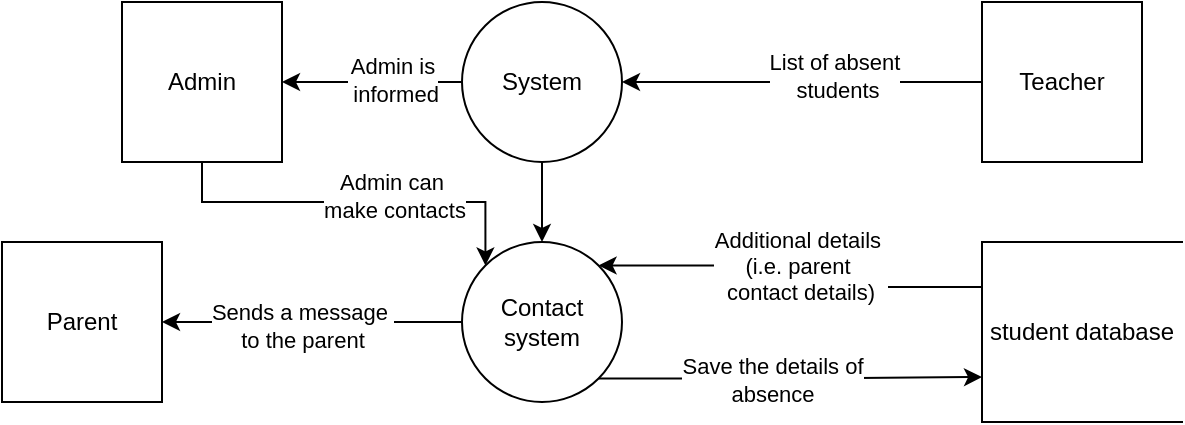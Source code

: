 <mxfile version="26.0.16">
  <diagram name="Page-1" id="IfHfpZL0jTTG3_Bh0oIq">
    <mxGraphModel dx="898" dy="412" grid="1" gridSize="10" guides="1" tooltips="1" connect="1" arrows="1" fold="1" page="1" pageScale="1" pageWidth="827" pageHeight="1169" math="0" shadow="0">
      <root>
        <mxCell id="0" />
        <mxCell id="1" parent="0" />
        <mxCell id="6O4c5sErOSXybksgxYzl-12" value="" style="edgeStyle=orthogonalEdgeStyle;rounded=0;orthogonalLoop=1;jettySize=auto;html=1;" edge="1" parent="1" source="6O4c5sErOSXybksgxYzl-1" target="6O4c5sErOSXybksgxYzl-11">
          <mxGeometry relative="1" as="geometry" />
        </mxCell>
        <mxCell id="6O4c5sErOSXybksgxYzl-25" style="edgeStyle=orthogonalEdgeStyle;rounded=0;orthogonalLoop=1;jettySize=auto;html=1;entryX=1;entryY=0.5;entryDx=0;entryDy=0;" edge="1" parent="1" source="6O4c5sErOSXybksgxYzl-1" target="6O4c5sErOSXybksgxYzl-23">
          <mxGeometry relative="1" as="geometry" />
        </mxCell>
        <mxCell id="6O4c5sErOSXybksgxYzl-26" value="Admin is&lt;div&gt;&amp;nbsp;informed&lt;/div&gt;" style="edgeLabel;html=1;align=center;verticalAlign=middle;resizable=0;points=[];" vertex="1" connectable="0" parent="6O4c5sErOSXybksgxYzl-25">
          <mxGeometry x="-0.218" y="-1" relative="1" as="geometry">
            <mxPoint as="offset" />
          </mxGeometry>
        </mxCell>
        <mxCell id="6O4c5sErOSXybksgxYzl-1" value="System" style="ellipse;whiteSpace=wrap;html=1;aspect=fixed;" vertex="1" parent="1">
          <mxGeometry x="310" y="150" width="80" height="80" as="geometry" />
        </mxCell>
        <mxCell id="6O4c5sErOSXybksgxYzl-3" style="edgeStyle=orthogonalEdgeStyle;rounded=0;orthogonalLoop=1;jettySize=auto;html=1;" edge="1" parent="1" source="6O4c5sErOSXybksgxYzl-2" target="6O4c5sErOSXybksgxYzl-1">
          <mxGeometry relative="1" as="geometry" />
        </mxCell>
        <mxCell id="6O4c5sErOSXybksgxYzl-4" value="List of absent&lt;div&gt;&amp;nbsp;students&lt;/div&gt;" style="edgeLabel;html=1;align=center;verticalAlign=middle;resizable=0;points=[];" vertex="1" connectable="0" parent="6O4c5sErOSXybksgxYzl-3">
          <mxGeometry x="-0.171" y="-3" relative="1" as="geometry">
            <mxPoint as="offset" />
          </mxGeometry>
        </mxCell>
        <mxCell id="6O4c5sErOSXybksgxYzl-2" value="Teacher" style="whiteSpace=wrap;html=1;aspect=fixed;" vertex="1" parent="1">
          <mxGeometry x="570" y="150" width="80" height="80" as="geometry" />
        </mxCell>
        <mxCell id="6O4c5sErOSXybksgxYzl-16" value="" style="edgeStyle=orthogonalEdgeStyle;rounded=0;orthogonalLoop=1;jettySize=auto;html=1;" edge="1" parent="1" source="6O4c5sErOSXybksgxYzl-11" target="6O4c5sErOSXybksgxYzl-15">
          <mxGeometry relative="1" as="geometry" />
        </mxCell>
        <mxCell id="6O4c5sErOSXybksgxYzl-17" value="Sends a message&amp;nbsp;&lt;div&gt;to the parent&lt;/div&gt;" style="edgeLabel;html=1;align=center;verticalAlign=middle;resizable=0;points=[];" vertex="1" connectable="0" parent="6O4c5sErOSXybksgxYzl-16">
          <mxGeometry x="0.075" y="2" relative="1" as="geometry">
            <mxPoint as="offset" />
          </mxGeometry>
        </mxCell>
        <mxCell id="6O4c5sErOSXybksgxYzl-20" style="edgeStyle=orthogonalEdgeStyle;rounded=0;orthogonalLoop=1;jettySize=auto;html=1;entryX=0;entryY=0.75;entryDx=0;entryDy=0;exitX=1;exitY=1;exitDx=0;exitDy=0;" edge="1" parent="1" source="6O4c5sErOSXybksgxYzl-11" target="6O4c5sErOSXybksgxYzl-14">
          <mxGeometry relative="1" as="geometry" />
        </mxCell>
        <mxCell id="6O4c5sErOSXybksgxYzl-21" value="Save the details of&lt;div&gt;absence&lt;/div&gt;" style="edgeLabel;html=1;align=center;verticalAlign=middle;resizable=0;points=[];" vertex="1" connectable="0" parent="6O4c5sErOSXybksgxYzl-20">
          <mxGeometry x="-0.099" relative="1" as="geometry">
            <mxPoint as="offset" />
          </mxGeometry>
        </mxCell>
        <mxCell id="6O4c5sErOSXybksgxYzl-11" value="Contact system" style="ellipse;whiteSpace=wrap;html=1;" vertex="1" parent="1">
          <mxGeometry x="310" y="270" width="80" height="80" as="geometry" />
        </mxCell>
        <mxCell id="6O4c5sErOSXybksgxYzl-13" value="Additional details&amp;nbsp;&lt;div&gt;(i.e. parent&amp;nbsp;&lt;/div&gt;&lt;div&gt;contact details)&lt;/div&gt;" style="edgeStyle=orthogonalEdgeStyle;rounded=0;orthogonalLoop=1;jettySize=auto;html=1;entryX=1;entryY=0;entryDx=0;entryDy=0;exitX=0;exitY=0.25;exitDx=0;exitDy=0;" edge="1" parent="1" source="6O4c5sErOSXybksgxYzl-14" target="6O4c5sErOSXybksgxYzl-11">
          <mxGeometry relative="1" as="geometry">
            <mxPoint x="390" y="310" as="targetPoint" />
          </mxGeometry>
        </mxCell>
        <mxCell id="6O4c5sErOSXybksgxYzl-14" value="student database" style="html=1;dashed=0;whiteSpace=wrap;shape=partialRectangle;right=0;" vertex="1" parent="1">
          <mxGeometry x="570" y="270" width="100" height="90" as="geometry" />
        </mxCell>
        <mxCell id="6O4c5sErOSXybksgxYzl-15" value="Parent" style="whiteSpace=wrap;html=1;aspect=fixed;" vertex="1" parent="1">
          <mxGeometry x="80" y="270" width="80" height="80" as="geometry" />
        </mxCell>
        <mxCell id="6O4c5sErOSXybksgxYzl-27" style="edgeStyle=orthogonalEdgeStyle;rounded=0;orthogonalLoop=1;jettySize=auto;html=1;entryX=0;entryY=0;entryDx=0;entryDy=0;" edge="1" parent="1" source="6O4c5sErOSXybksgxYzl-23" target="6O4c5sErOSXybksgxYzl-11">
          <mxGeometry relative="1" as="geometry">
            <Array as="points">
              <mxPoint x="180" y="250" />
              <mxPoint x="322" y="250" />
            </Array>
          </mxGeometry>
        </mxCell>
        <mxCell id="6O4c5sErOSXybksgxYzl-28" value="Admin can&amp;nbsp;&lt;div&gt;make contacts&lt;/div&gt;" style="edgeLabel;html=1;align=center;verticalAlign=middle;resizable=0;points=[];" vertex="1" connectable="0" parent="6O4c5sErOSXybksgxYzl-27">
          <mxGeometry x="0.2" y="3" relative="1" as="geometry">
            <mxPoint as="offset" />
          </mxGeometry>
        </mxCell>
        <mxCell id="6O4c5sErOSXybksgxYzl-23" value="Admin" style="whiteSpace=wrap;html=1;aspect=fixed;" vertex="1" parent="1">
          <mxGeometry x="140" y="150" width="80" height="80" as="geometry" />
        </mxCell>
      </root>
    </mxGraphModel>
  </diagram>
</mxfile>
